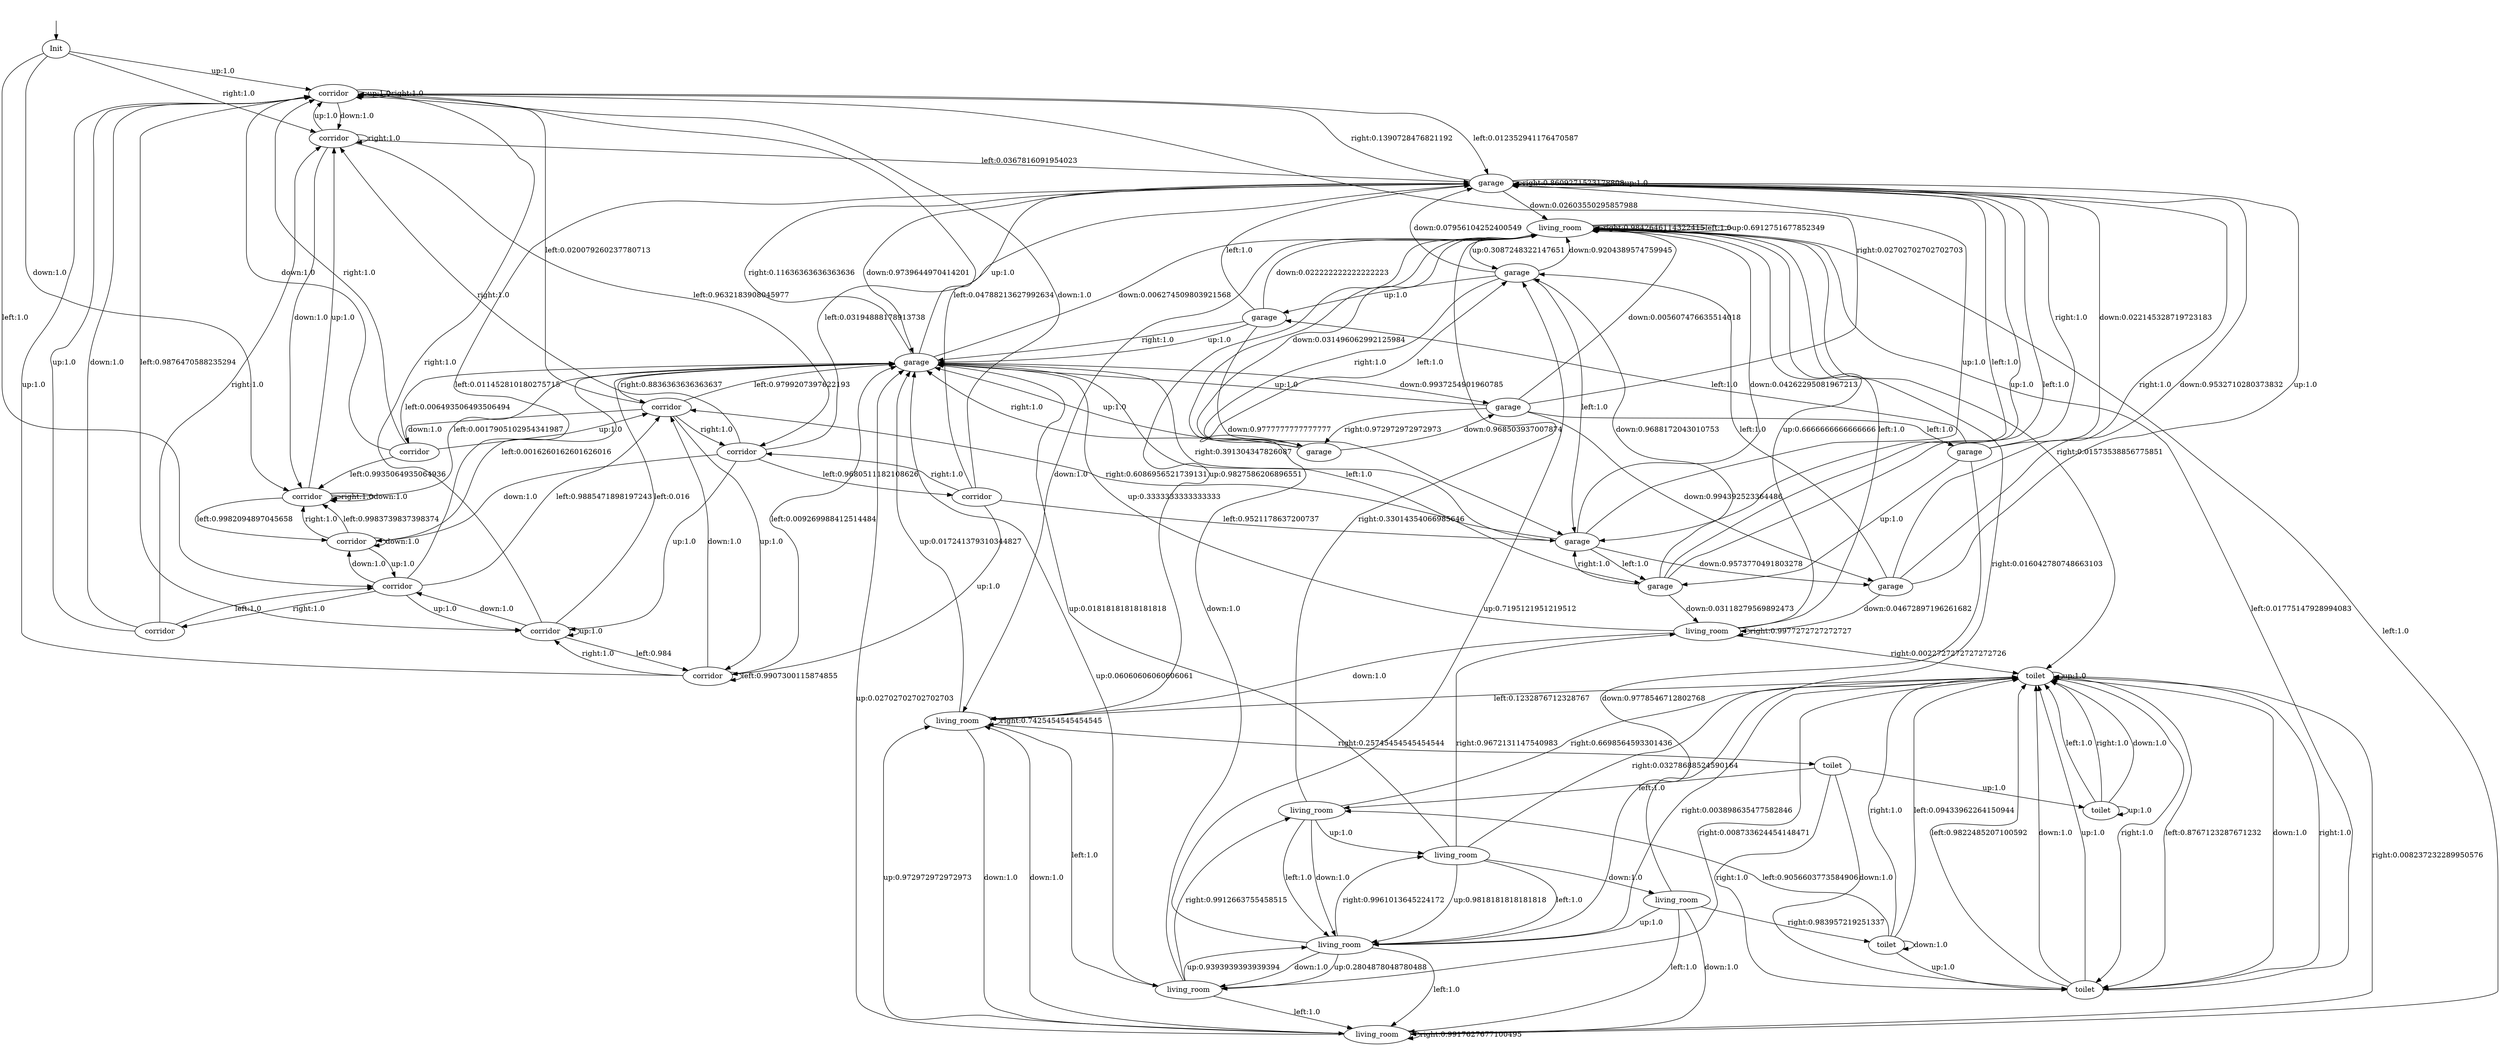 digraph "learned_models/world1" {
q0 [label=Init];
q1 [label=corridor];
q2 [label=corridor];
q3 [label=corridor];
q4 [label=corridor];
q5 [label=corridor];
q6 [label=corridor];
q7 [label=corridor];
q8 [label=corridor];
q9 [label=corridor];
q10 [label=corridor];
q11 [label=corridor];
q12 [label=garage];
q13 [label=corridor];
q14 [label=garage];
q15 [label=garage];
q16 [label=garage];
q17 [label=garage];
q18 [label=garage];
q19 [label=garage];
q20 [label=garage];
q21 [label=garage];
q22 [label=living_room];
q23 [label=garage];
q24 [label=living_room];
q25 [label=living_room];
q26 [label=living_room];
q27 [label=living_room];
q28 [label=living_room];
q29 [label=living_room];
q30 [label=living_room];
q31 [label=living_room];
q32 [label=toilet];
q33 [label=toilet];
q34 [label=toilet];
q35 [label=toilet];
q36 [label=toilet];
q0 -> q1  [label="up:1.0"];
q0 -> q2  [label="left:1.0"];
q0 -> q3  [label="down:1.0"];
q0 -> q4  [label="right:1.0"];
q1 -> q1  [label="up:1.0"];
q1 -> q1  [label="right:1.0"];
q1 -> q4  [label="down:1.0"];
q1 -> q5  [label="left:0.9876470588235294"];
q1 -> q14  [label="left:0.012352941176470587"];
q2 -> q6  [label="left:0.9885471898197243"];
q2 -> q14  [label="left:0.011452810180275715"];
q2 -> q7  [label="down:1.0"];
q2 -> q8  [label="right:1.0"];
q2 -> q5  [label="up:1.0"];
q3 -> q3  [label="right:1.0"];
q3 -> q3  [label="down:1.0"];
q3 -> q4  [label="up:1.0"];
q3 -> q7  [label="left:0.9982094897045658"];
q3 -> q12  [label="left:0.0017905102954341987"];
q4 -> q4  [label="right:1.0"];
q4 -> q9  [label="left:0.9632183908045977"];
q4 -> q14  [label="left:0.0367816091954023"];
q4 -> q3  [label="down:1.0"];
q4 -> q1  [label="up:1.0"];
q5 -> q1  [label="right:1.0"];
q5 -> q5  [label="up:1.0"];
q5 -> q10  [label="left:0.984"];
q5 -> q12  [label="left:0.016"];
q5 -> q2  [label="down:1.0"];
q6 -> q11  [label="down:1.0"];
q6 -> q12  [label="left:0.9799207397622193"];
q6 -> q1  [label="left:0.020079260237780713"];
q6 -> q10  [label="up:1.0"];
q6 -> q9  [label="right:1.0"];
q7 -> q3  [label="right:1.0"];
q7 -> q7  [label="down:1.0"];
q7 -> q2  [label="up:1.0"];
q7 -> q3  [label="left:0.9983739837398374"];
q7 -> q12  [label="left:0.0016260162601626016"];
q8 -> q1  [label="up:1.0"];
q8 -> q4  [label="right:1.0"];
q8 -> q2  [label="left:1.0"];
q8 -> q1  [label="down:1.0"];
q9 -> q5  [label="up:1.0"];
q9 -> q13  [label="left:0.9680511182108626"];
q9 -> q14  [label="left:0.03194888178913738"];
q9 -> q4  [label="right:1.0"];
q9 -> q7  [label="down:1.0"];
q10 -> q5  [label="right:1.0"];
q10 -> q10  [label="left:0.9907300115874855"];
q10 -> q12  [label="left:0.009269988412514484"];
q10 -> q1  [label="up:1.0"];
q10 -> q6  [label="down:1.0"];
q11 -> q3  [label="left:0.9935064935064936"];
q11 -> q12  [label="left:0.006493506493506494"];
q11 -> q1  [label="down:1.0"];
q11 -> q1  [label="right:1.0"];
q11 -> q6  [label="up:1.0"];
q12 -> q14  [label="up:1.0"];
q12 -> q6  [label="right:0.8836363636363637"];
q12 -> q14  [label="right:0.11636363636363636"];
q12 -> q15  [label="left:1.0"];
q12 -> q16  [label="down:0.9937254901960785"];
q12 -> q22  [label="down:0.006274509803921568"];
q13 -> q17  [label="left:0.9521178637200737"];
q13 -> q1  [label="left:0.04788213627992634"];
q13 -> q1  [label="down:1.0"];
q13 -> q9  [label="right:1.0"];
q13 -> q10  [label="up:1.0"];
q14 -> q14  [label="right:0.8609271523178808"];
q14 -> q1  [label="right:0.1390728476821192"];
q14 -> q12  [label="down:0.9739644970414201"];
q14 -> q22  [label="down:0.02603550295857988"];
q14 -> q17  [label="left:1.0"];
q14 -> q14  [label="up:1.0"];
q15 -> q14  [label="up:1.0"];
q15 -> q18  [label="down:0.9688172043010753"];
q15 -> q30  [label="down:0.03118279569892473"];
q15 -> q14  [label="left:1.0"];
q15 -> q17  [label="right:1.0"];
q16 -> q19  [label="down:0.994392523364486"];
q16 -> q22  [label="down:0.005607476635514018"];
q16 -> q20  [label="left:1.0"];
q16 -> q12  [label="up:1.0"];
q16 -> q21  [label="right:0.972972972972973"];
q16 -> q1  [label="right:0.02702702702702703"];
q17 -> q6  [label="right:0.6086956521739131"];
q17 -> q12  [label="right:0.391304347826087"];
q17 -> q14  [label="up:1.0"];
q17 -> q19  [label="down:0.9573770491803278"];
q17 -> q22  [label="down:0.04262295081967213"];
q17 -> q15  [label="left:1.0"];
q18 -> q21  [label="right:1.0"];
q18 -> q23  [label="up:1.0"];
q18 -> q22  [label="down:0.9204389574759945"];
q18 -> q14  [label="down:0.07956104252400549"];
q18 -> q17  [label="left:1.0"];
q19 -> q14  [label="up:1.0"];
q19 -> q14  [label="right:1.0"];
q19 -> q14  [label="down:0.9532710280373832"];
q19 -> q30  [label="down:0.04672897196261682"];
q19 -> q18  [label="left:1.0"];
q20 -> q24  [label="down:0.9778546712802768"];
q20 -> q14  [label="down:0.022145328719723183"];
q20 -> q15  [label="up:1.0"];
q20 -> q23  [label="left:1.0"];
q20 -> q14  [label="right:1.0"];
q21 -> q12  [label="up:1.0"];
q21 -> q16  [label="down:0.968503937007874"];
q21 -> q22  [label="down:0.031496062992125984"];
q21 -> q12  [label="right:1.0"];
q21 -> q18  [label="left:1.0"];
q22 -> q22  [label="right:0.9842646114322415"];
q22 -> q32  [label="right:0.01573538856775851"];
q22 -> q25  [label="down:1.0"];
q22 -> q22  [label="left:1.0"];
q22 -> q18  [label="up:0.3087248322147651"];
q22 -> q22  [label="up:0.6912751677852349"];
q23 -> q12  [label="right:1.0"];
q23 -> q17  [label="down:0.9777777777777777"];
q23 -> q22  [label="down:0.022222222222222223"];
q23 -> q14  [label="left:1.0"];
q23 -> q12  [label="up:1.0"];
q24 -> q26  [label="down:1.0"];
q24 -> q27  [label="right:0.9961013645224172"];
q24 -> q32  [label="right:0.003898635477582846"];
q24 -> q18  [label="up:0.7195121951219512"];
q24 -> q26  [label="up:0.2804878048780488"];
q24 -> q28  [label="left:1.0"];
q25 -> q25  [label="right:0.7425454545454545"];
q25 -> q35  [label="right:0.25745454545454544"];
q25 -> q22  [label="up:0.9827586206896551"];
q25 -> q12  [label="up:0.017241379310344827"];
q25 -> q26  [label="left:1.0"];
q25 -> q28  [label="down:1.0"];
q26 -> q24  [label="up:0.9393939393939394"];
q26 -> q12  [label="up:0.06060606060606061"];
q26 -> q28  [label="left:1.0"];
q26 -> q29  [label="right:0.9912663755458515"];
q26 -> q32  [label="right:0.008733624454148471"];
q26 -> q22  [label="down:1.0"];
q27 -> q30  [label="right:0.9672131147540983"];
q27 -> q32  [label="right:0.03278688524590164"];
q27 -> q24  [label="left:1.0"];
q27 -> q24  [label="up:0.9818181818181818"];
q27 -> q12  [label="up:0.01818181818181818"];
q27 -> q31  [label="down:1.0"];
q28 -> q25  [label="down:1.0"];
q28 -> q25  [label="up:0.972972972972973"];
q28 -> q12  [label="up:0.02702702702702703"];
q28 -> q28  [label="right:0.9917627677100495"];
q28 -> q32  [label="right:0.008237232289950576"];
q28 -> q22  [label="left:1.0"];
q29 -> q27  [label="up:1.0"];
q29 -> q24  [label="down:1.0"];
q29 -> q22  [label="right:0.33014354066985646"];
q29 -> q32  [label="right:0.6698564593301436"];
q29 -> q24  [label="left:1.0"];
q30 -> q22  [label="up:0.6666666666666666"];
q30 -> q12  [label="up:0.3333333333333333"];
q30 -> q30  [label="right:0.9977272727272727"];
q30 -> q32  [label="right:0.0022727272727272726"];
q30 -> q25  [label="down:1.0"];
q30 -> q22  [label="left:1.0"];
q31 -> q28  [label="down:1.0"];
q31 -> q33  [label="right:0.983957219251337"];
q31 -> q22  [label="right:0.016042780748663103"];
q31 -> q28  [label="left:1.0"];
q31 -> q24  [label="up:1.0"];
q32 -> q32  [label="up:1.0"];
q32 -> q34  [label="right:1.0"];
q32 -> q25  [label="left:0.1232876712328767"];
q32 -> q34  [label="left:0.8767123287671232"];
q32 -> q34  [label="down:1.0"];
q33 -> q34  [label="up:1.0"];
q33 -> q33  [label="down:1.0"];
q33 -> q32  [label="right:1.0"];
q33 -> q29  [label="left:0.9056603773584906"];
q33 -> q32  [label="left:0.09433962264150944"];
q34 -> q32  [label="right:1.0"];
q34 -> q32  [label="left:0.9822485207100592"];
q34 -> q22  [label="left:0.01775147928994083"];
q34 -> q32  [label="up:1.0"];
q34 -> q32  [label="down:1.0"];
q35 -> q34  [label="right:1.0"];
q35 -> q29  [label="left:1.0"];
q35 -> q36  [label="up:1.0"];
q35 -> q34  [label="down:1.0"];
q36 -> q32  [label="right:1.0"];
q36 -> q36  [label="up:1.0"];
q36 -> q32  [label="down:1.0"];
q36 -> q32  [label="left:1.0"];
__start0 [label="", shape=none];
__start0 -> q0  [label=""];
}
